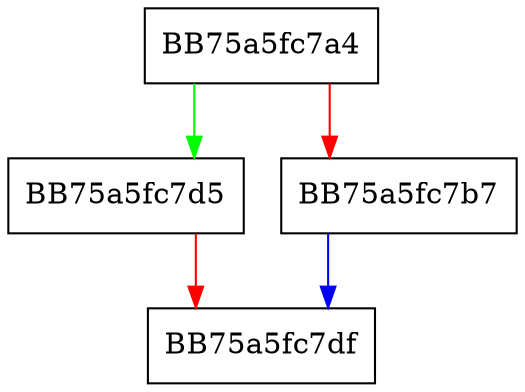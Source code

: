 digraph sqlite3_busy_timeout {
  node [shape="box"];
  graph [splines=ortho];
  BB75a5fc7a4 -> BB75a5fc7d5 [color="green"];
  BB75a5fc7a4 -> BB75a5fc7b7 [color="red"];
  BB75a5fc7b7 -> BB75a5fc7df [color="blue"];
  BB75a5fc7d5 -> BB75a5fc7df [color="red"];
}